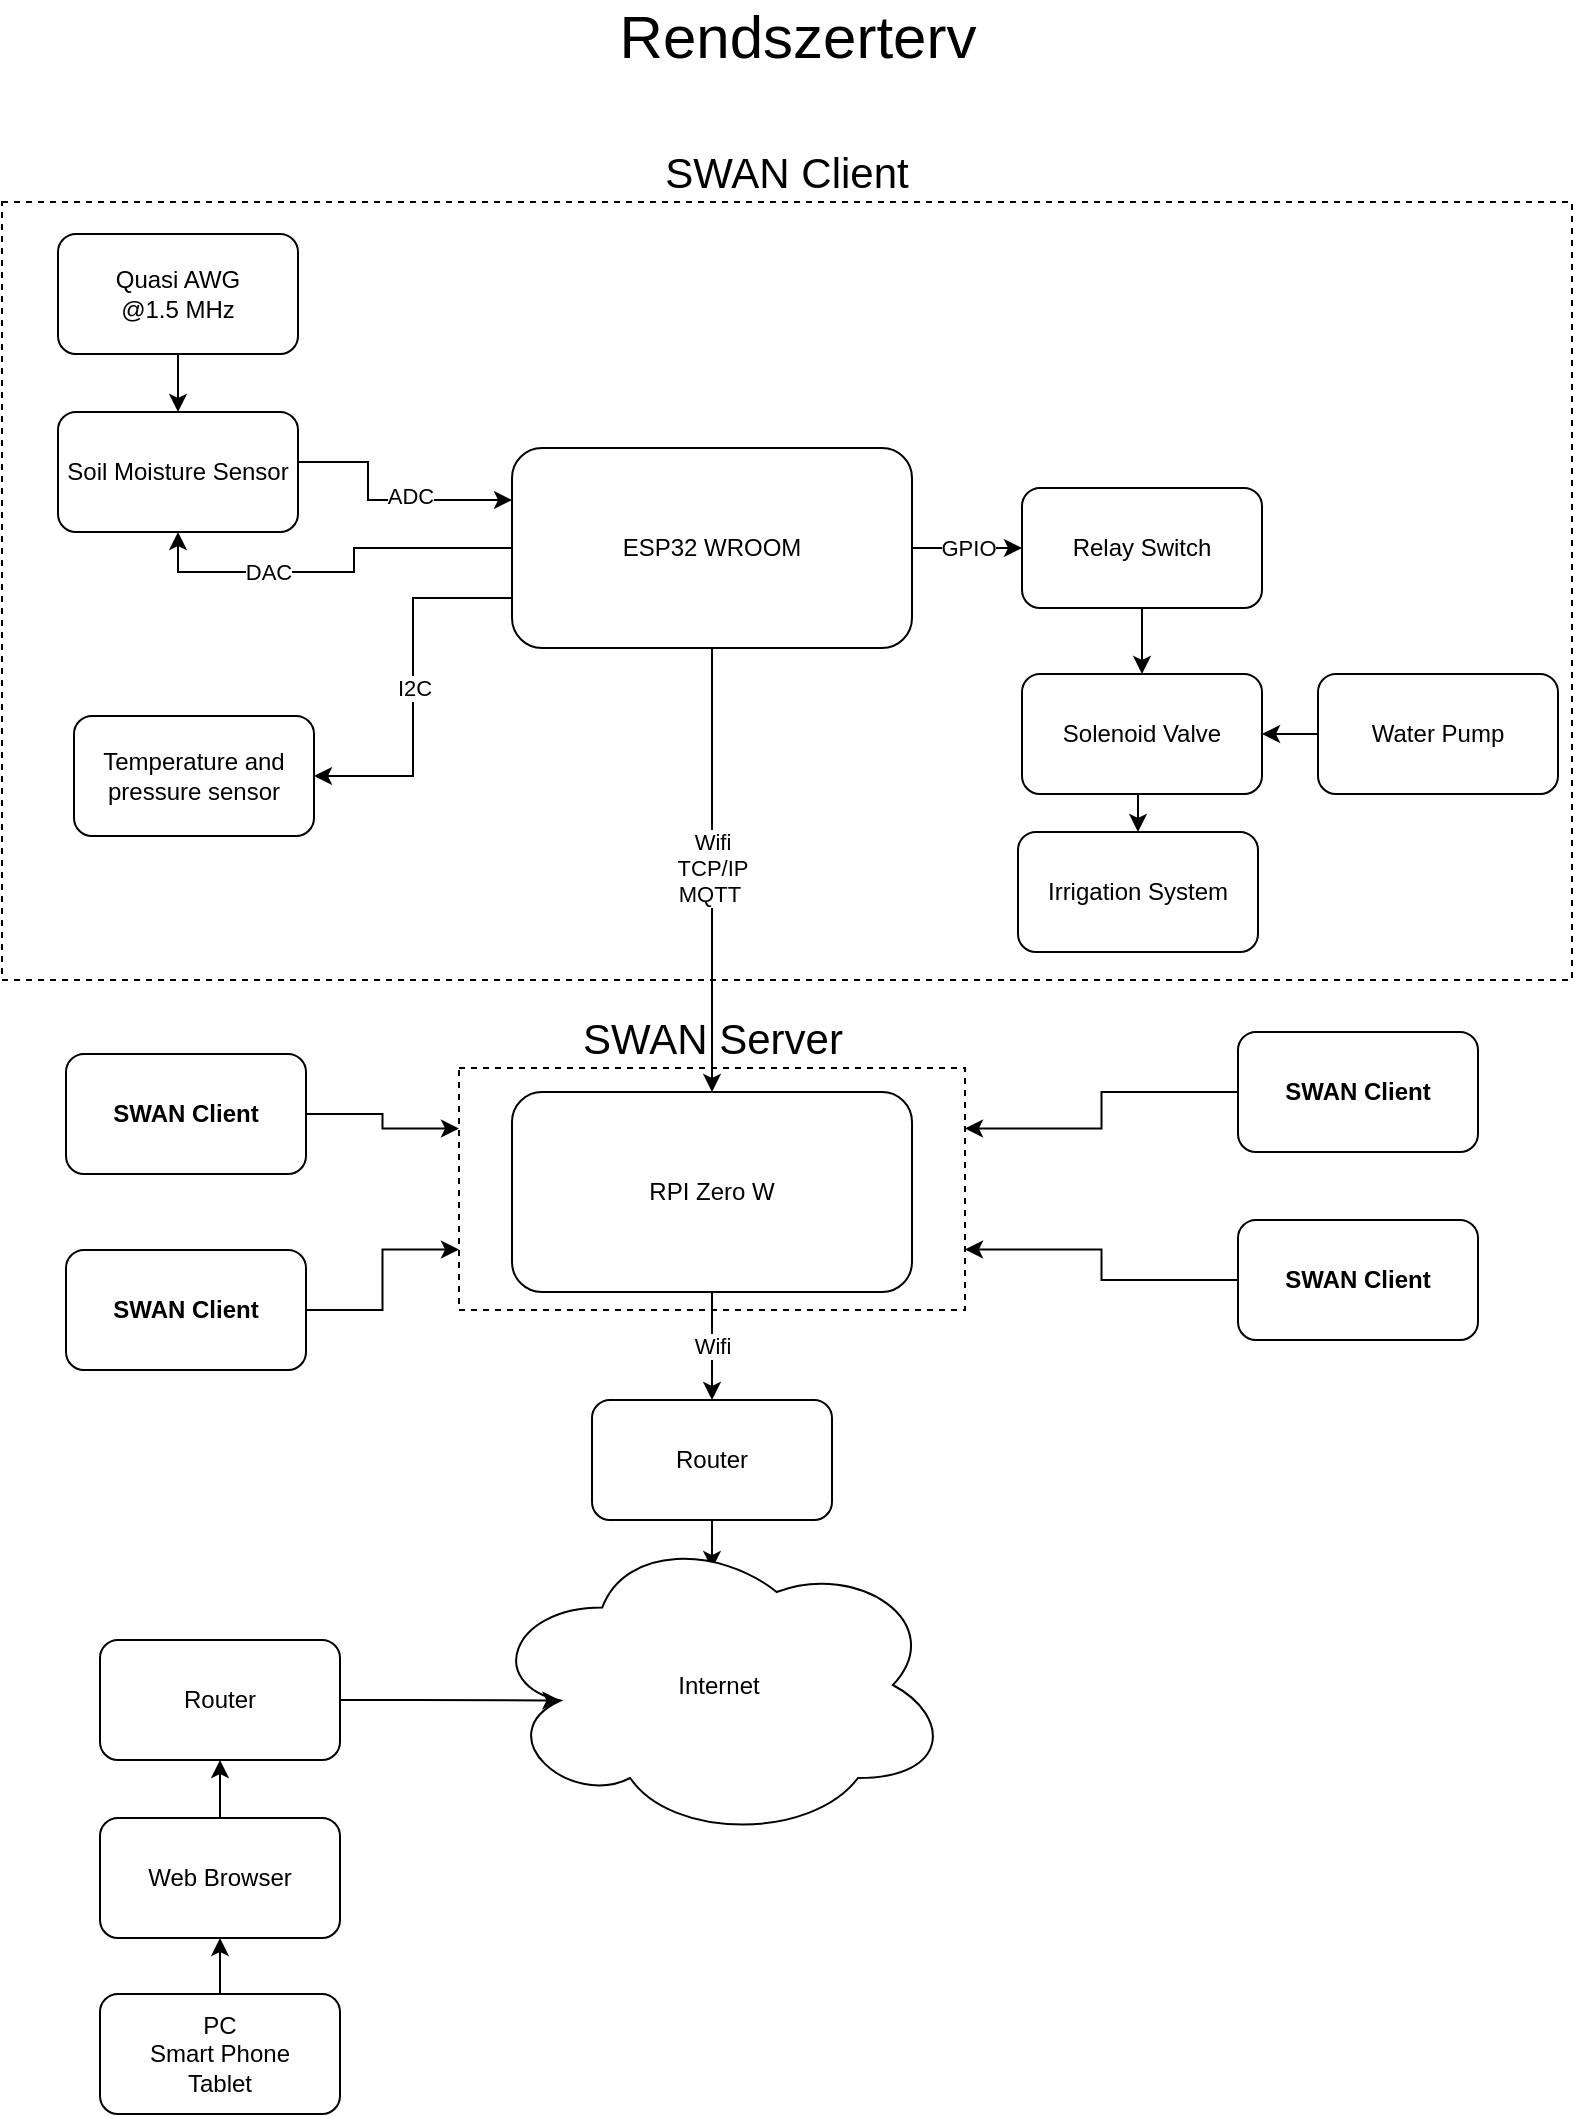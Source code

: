 <mxfile version="13.7.9"><diagram id="3_cz2NzG3OYiz2cyQSFn" name="Page-1"><mxGraphModel dx="1422" dy="794" grid="0" gridSize="10" guides="1" tooltips="1" connect="1" arrows="1" fold="1" page="1" pageScale="1" pageWidth="827" pageHeight="1169" math="0" shadow="0"><root><mxCell id="0"/><mxCell id="1" parent="0"/><mxCell id="IQEJPqCy5wTbrB0d4tGa-8" style="edgeStyle=orthogonalEdgeStyle;rounded=0;orthogonalLoop=1;jettySize=auto;html=1;startArrow=classic;startFill=1;endArrow=none;endFill=0;" parent="1" source="IQEJPqCy5wTbrB0d4tGa-2" target="IQEJPqCy5wTbrB0d4tGa-5" edge="1"><mxGeometry relative="1" as="geometry"><Array as="points"><mxPoint x="199" y="276"/><mxPoint x="199" y="257"/></Array></mxGeometry></mxCell><mxCell id="7tc1fR_K1EhdoyHjdDHf-1" value="ADC" style="edgeLabel;html=1;align=center;verticalAlign=middle;resizable=0;points=[];" vertex="1" connectable="0" parent="IQEJPqCy5wTbrB0d4tGa-8"><mxGeometry x="-0.191" y="-2" relative="1" as="geometry"><mxPoint as="offset"/></mxGeometry></mxCell><mxCell id="IQEJPqCy5wTbrB0d4tGa-10" value="I2C" style="edgeStyle=orthogonalEdgeStyle;rounded=0;orthogonalLoop=1;jettySize=auto;html=1;exitX=0;exitY=0.75;exitDx=0;exitDy=0;entryX=1;entryY=0.5;entryDx=0;entryDy=0;" parent="1" source="IQEJPqCy5wTbrB0d4tGa-2" target="IQEJPqCy5wTbrB0d4tGa-6" edge="1"><mxGeometry relative="1" as="geometry"/></mxCell><mxCell id="IQEJPqCy5wTbrB0d4tGa-12" value="GPIO" style="edgeStyle=orthogonalEdgeStyle;rounded=0;orthogonalLoop=1;jettySize=auto;html=1;exitX=1;exitY=0.5;exitDx=0;exitDy=0;entryX=0;entryY=0.5;entryDx=0;entryDy=0;" parent="1" source="IQEJPqCy5wTbrB0d4tGa-2" target="IQEJPqCy5wTbrB0d4tGa-11" edge="1"><mxGeometry relative="1" as="geometry"/></mxCell><mxCell id="IQEJPqCy5wTbrB0d4tGa-23" value="Wifi&lt;br&gt;TCP/IP&lt;br&gt;MQTT&amp;nbsp;" style="edgeStyle=orthogonalEdgeStyle;rounded=0;orthogonalLoop=1;jettySize=auto;html=1;" parent="1" edge="1"><mxGeometry x="-0.009" relative="1" as="geometry"><mxPoint x="371" y="350" as="sourcePoint"/><mxPoint x="371" y="572" as="targetPoint"/><mxPoint as="offset"/></mxGeometry></mxCell><mxCell id="7tc1fR_K1EhdoyHjdDHf-4" value="DAC" style="edgeStyle=orthogonalEdgeStyle;rounded=0;orthogonalLoop=1;jettySize=auto;html=1;entryX=0.5;entryY=1;entryDx=0;entryDy=0;startArrow=none;startFill=0;endArrow=classic;endFill=1;" edge="1" parent="1" source="IQEJPqCy5wTbrB0d4tGa-2" target="IQEJPqCy5wTbrB0d4tGa-5"><mxGeometry x="0.347" relative="1" as="geometry"><Array as="points"><mxPoint x="192" y="300"/><mxPoint x="192" y="312"/><mxPoint x="104" y="312"/></Array><mxPoint as="offset"/></mxGeometry></mxCell><mxCell id="IQEJPqCy5wTbrB0d4tGa-2" value="ESP32 WROOM" style="rounded=1;whiteSpace=wrap;html=1;aspect=fixed;" parent="1" vertex="1"><mxGeometry x="271" y="250" width="200" height="100" as="geometry"/></mxCell><mxCell id="IQEJPqCy5wTbrB0d4tGa-25" value="Wifi" style="edgeStyle=orthogonalEdgeStyle;rounded=0;orthogonalLoop=1;jettySize=auto;html=1;" parent="1" source="IQEJPqCy5wTbrB0d4tGa-3" target="IQEJPqCy5wTbrB0d4tGa-24" edge="1"><mxGeometry relative="1" as="geometry"/></mxCell><mxCell id="IQEJPqCy5wTbrB0d4tGa-3" value="RPI Zero W" style="rounded=1;whiteSpace=wrap;html=1;aspect=fixed;" parent="1" vertex="1"><mxGeometry x="271" y="572" width="200" height="100" as="geometry"/></mxCell><mxCell id="IQEJPqCy5wTbrB0d4tGa-5" value="Soil Moisture Sensor" style="rounded=1;whiteSpace=wrap;html=1;" parent="1" vertex="1"><mxGeometry x="44" y="232" width="120" height="60" as="geometry"/></mxCell><mxCell id="IQEJPqCy5wTbrB0d4tGa-6" value="Temperature and pressure sensor" style="rounded=1;whiteSpace=wrap;html=1;" parent="1" vertex="1"><mxGeometry x="52" y="384" width="120" height="60" as="geometry"/></mxCell><mxCell id="IQEJPqCy5wTbrB0d4tGa-14" style="edgeStyle=orthogonalEdgeStyle;rounded=0;orthogonalLoop=1;jettySize=auto;html=1;" parent="1" source="IQEJPqCy5wTbrB0d4tGa-11" target="IQEJPqCy5wTbrB0d4tGa-13" edge="1"><mxGeometry relative="1" as="geometry"/></mxCell><mxCell id="IQEJPqCy5wTbrB0d4tGa-11" value="Relay Switch" style="rounded=1;whiteSpace=wrap;html=1;" parent="1" vertex="1"><mxGeometry x="526" y="270" width="120" height="60" as="geometry"/></mxCell><mxCell id="IQEJPqCy5wTbrB0d4tGa-19" style="edgeStyle=orthogonalEdgeStyle;rounded=0;orthogonalLoop=1;jettySize=auto;html=1;exitX=0.5;exitY=1;exitDx=0;exitDy=0;entryX=0.5;entryY=0;entryDx=0;entryDy=0;" parent="1" source="IQEJPqCy5wTbrB0d4tGa-13" target="IQEJPqCy5wTbrB0d4tGa-18" edge="1"><mxGeometry relative="1" as="geometry"/></mxCell><mxCell id="IQEJPqCy5wTbrB0d4tGa-13" value="Solenoid Valve" style="rounded=1;whiteSpace=wrap;html=1;" parent="1" vertex="1"><mxGeometry x="526" y="363" width="120" height="60" as="geometry"/></mxCell><mxCell id="IQEJPqCy5wTbrB0d4tGa-17" style="edgeStyle=orthogonalEdgeStyle;rounded=0;orthogonalLoop=1;jettySize=auto;html=1;entryX=1;entryY=0.5;entryDx=0;entryDy=0;" parent="1" source="IQEJPqCy5wTbrB0d4tGa-16" target="IQEJPqCy5wTbrB0d4tGa-13" edge="1"><mxGeometry relative="1" as="geometry"/></mxCell><mxCell id="IQEJPqCy5wTbrB0d4tGa-16" value="Water Pump" style="rounded=1;whiteSpace=wrap;html=1;" parent="1" vertex="1"><mxGeometry x="674" y="363" width="120" height="60" as="geometry"/></mxCell><mxCell id="IQEJPqCy5wTbrB0d4tGa-18" value="Irrigation System" style="rounded=1;whiteSpace=wrap;html=1;" parent="1" vertex="1"><mxGeometry x="524" y="442" width="120" height="60" as="geometry"/></mxCell><mxCell id="IQEJPqCy5wTbrB0d4tGa-27" style="edgeStyle=orthogonalEdgeStyle;rounded=0;orthogonalLoop=1;jettySize=auto;html=1;entryX=0.486;entryY=0.126;entryDx=0;entryDy=0;entryPerimeter=0;" parent="1" source="IQEJPqCy5wTbrB0d4tGa-24" target="IQEJPqCy5wTbrB0d4tGa-26" edge="1"><mxGeometry relative="1" as="geometry"/></mxCell><mxCell id="IQEJPqCy5wTbrB0d4tGa-24" value="Router" style="rounded=1;whiteSpace=wrap;html=1;" parent="1" vertex="1"><mxGeometry x="311" y="726" width="120" height="60" as="geometry"/></mxCell><mxCell id="IQEJPqCy5wTbrB0d4tGa-26" value="Internet" style="ellipse;shape=cloud;whiteSpace=wrap;html=1;aspect=fixed;" parent="1" vertex="1"><mxGeometry x="258" y="791" width="232.5" height="155" as="geometry"/></mxCell><mxCell id="IQEJPqCy5wTbrB0d4tGa-28" value="SWAN Client" style="rounded=0;whiteSpace=wrap;html=1;dashed=1;gradientColor=none;fillColor=none;labelPosition=center;verticalLabelPosition=top;align=center;verticalAlign=bottom;fontStyle=0;fontSize=21;" parent="1" vertex="1"><mxGeometry x="16" y="127" width="785" height="389" as="geometry"/></mxCell><mxCell id="IQEJPqCy5wTbrB0d4tGa-30" value="SWAN Server" style="rounded=0;whiteSpace=wrap;html=1;dashed=1;fillColor=none;gradientColor=none;fontSize=21;labelPosition=center;verticalLabelPosition=top;align=center;verticalAlign=bottom;" parent="1" vertex="1"><mxGeometry x="244.5" y="560" width="253" height="121" as="geometry"/></mxCell><mxCell id="IQEJPqCy5wTbrB0d4tGa-33" style="edgeStyle=orthogonalEdgeStyle;rounded=0;orthogonalLoop=1;jettySize=auto;html=1;entryX=0.16;entryY=0.55;entryDx=0;entryDy=0;entryPerimeter=0;fontSize=21;" parent="1" source="IQEJPqCy5wTbrB0d4tGa-32" target="IQEJPqCy5wTbrB0d4tGa-26" edge="1"><mxGeometry relative="1" as="geometry"/></mxCell><mxCell id="IQEJPqCy5wTbrB0d4tGa-32" value="Router" style="rounded=1;whiteSpace=wrap;html=1;" parent="1" vertex="1"><mxGeometry x="65" y="846" width="120" height="60" as="geometry"/></mxCell><mxCell id="IQEJPqCy5wTbrB0d4tGa-35" style="edgeStyle=orthogonalEdgeStyle;rounded=0;orthogonalLoop=1;jettySize=auto;html=1;entryX=0.5;entryY=1;entryDx=0;entryDy=0;fontSize=12;" parent="1" source="IQEJPqCy5wTbrB0d4tGa-34" target="IQEJPqCy5wTbrB0d4tGa-32" edge="1"><mxGeometry relative="1" as="geometry"/></mxCell><mxCell id="IQEJPqCy5wTbrB0d4tGa-34" value="&lt;font style=&quot;font-size: 12px;&quot;&gt;Web Browser&lt;/font&gt;" style="rounded=1;whiteSpace=wrap;html=1;fillColor=#ffffff;gradientColor=none;fontSize=12;" parent="1" vertex="1"><mxGeometry x="65" y="935" width="120" height="60" as="geometry"/></mxCell><mxCell id="IQEJPqCy5wTbrB0d4tGa-37" style="edgeStyle=orthogonalEdgeStyle;rounded=0;orthogonalLoop=1;jettySize=auto;html=1;exitX=0.5;exitY=0;exitDx=0;exitDy=0;entryX=0.5;entryY=1;entryDx=0;entryDy=0;fontSize=12;" parent="1" source="IQEJPqCy5wTbrB0d4tGa-36" target="IQEJPqCy5wTbrB0d4tGa-34" edge="1"><mxGeometry relative="1" as="geometry"/></mxCell><mxCell id="IQEJPqCy5wTbrB0d4tGa-36" value="PC&lt;br&gt;Smart Phone&lt;br&gt;Tablet" style="rounded=1;whiteSpace=wrap;html=1;fillColor=#ffffff;gradientColor=none;fontSize=12;" parent="1" vertex="1"><mxGeometry x="65" y="1023" width="120" height="60" as="geometry"/></mxCell><mxCell id="IQEJPqCy5wTbrB0d4tGa-50" style="edgeStyle=orthogonalEdgeStyle;rounded=0;orthogonalLoop=1;jettySize=auto;html=1;entryX=1;entryY=0.25;entryDx=0;entryDy=0;fontSize=12;" parent="1" source="IQEJPqCy5wTbrB0d4tGa-39" target="IQEJPqCy5wTbrB0d4tGa-30" edge="1"><mxGeometry relative="1" as="geometry"/></mxCell><mxCell id="IQEJPqCy5wTbrB0d4tGa-39" value="SWAN Client" style="rounded=1;whiteSpace=wrap;html=1;fillColor=#ffffff;gradientColor=none;fontSize=12;fontStyle=1" parent="1" vertex="1"><mxGeometry x="634" y="542" width="120" height="60" as="geometry"/></mxCell><mxCell id="IQEJPqCy5wTbrB0d4tGa-51" style="edgeStyle=orthogonalEdgeStyle;rounded=0;orthogonalLoop=1;jettySize=auto;html=1;entryX=1;entryY=0.75;entryDx=0;entryDy=0;fontSize=12;" parent="1" source="IQEJPqCy5wTbrB0d4tGa-41" target="IQEJPqCy5wTbrB0d4tGa-30" edge="1"><mxGeometry relative="1" as="geometry"/></mxCell><mxCell id="IQEJPqCy5wTbrB0d4tGa-41" value="SWAN Client" style="rounded=1;whiteSpace=wrap;html=1;fillColor=#ffffff;gradientColor=none;fontSize=12;fontStyle=1" parent="1" vertex="1"><mxGeometry x="634" y="636" width="120" height="60" as="geometry"/></mxCell><mxCell id="IQEJPqCy5wTbrB0d4tGa-49" style="edgeStyle=orthogonalEdgeStyle;rounded=0;orthogonalLoop=1;jettySize=auto;html=1;entryX=0;entryY=0.25;entryDx=0;entryDy=0;fontSize=12;" parent="1" source="IQEJPqCy5wTbrB0d4tGa-42" target="IQEJPqCy5wTbrB0d4tGa-30" edge="1"><mxGeometry relative="1" as="geometry"/></mxCell><mxCell id="IQEJPqCy5wTbrB0d4tGa-42" value="SWAN Client" style="rounded=1;whiteSpace=wrap;html=1;fillColor=#ffffff;gradientColor=none;fontSize=12;fontStyle=1" parent="1" vertex="1"><mxGeometry x="48" y="553" width="120" height="60" as="geometry"/></mxCell><mxCell id="IQEJPqCy5wTbrB0d4tGa-45" style="edgeStyle=orthogonalEdgeStyle;rounded=0;orthogonalLoop=1;jettySize=auto;html=1;entryX=0;entryY=0.75;entryDx=0;entryDy=0;fontSize=12;" parent="1" source="IQEJPqCy5wTbrB0d4tGa-43" target="IQEJPqCy5wTbrB0d4tGa-30" edge="1"><mxGeometry relative="1" as="geometry"/></mxCell><mxCell id="IQEJPqCy5wTbrB0d4tGa-43" value="SWAN Client" style="rounded=1;whiteSpace=wrap;html=1;fillColor=#ffffff;gradientColor=none;fontSize=12;fontStyle=1" parent="1" vertex="1"><mxGeometry x="48" y="651" width="120" height="60" as="geometry"/></mxCell><mxCell id="IQEJPqCy5wTbrB0d4tGa-52" value="Rendszerterv" style="text;html=1;strokeColor=none;fillColor=none;align=center;verticalAlign=middle;whiteSpace=wrap;rounded=0;fontSize=30;" parent="1" vertex="1"><mxGeometry x="394" y="34" width="40" height="20" as="geometry"/></mxCell><mxCell id="7tc1fR_K1EhdoyHjdDHf-3" style="edgeStyle=orthogonalEdgeStyle;rounded=0;orthogonalLoop=1;jettySize=auto;html=1;startArrow=none;startFill=0;endArrow=classic;endFill=1;" edge="1" parent="1" source="7tc1fR_K1EhdoyHjdDHf-2" target="IQEJPqCy5wTbrB0d4tGa-5"><mxGeometry relative="1" as="geometry"/></mxCell><mxCell id="7tc1fR_K1EhdoyHjdDHf-2" value="Quasi AWG &lt;br&gt;@1.5 MHz" style="rounded=1;whiteSpace=wrap;html=1;" vertex="1" parent="1"><mxGeometry x="44" y="143" width="120" height="60" as="geometry"/></mxCell></root></mxGraphModel></diagram></mxfile>